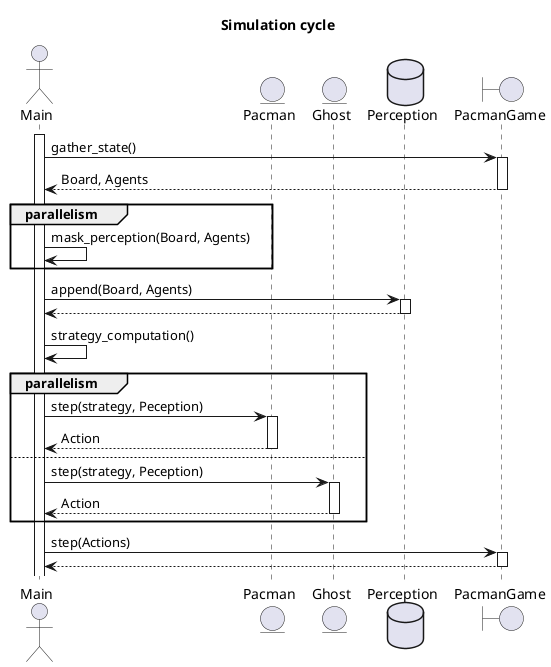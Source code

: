 @startuml full

title Simulation cycle


actor Main
entity Pacman
entity Ghost
database Perception
boundary PacmanGame

activate Main

Main -> PacmanGame : gather_state()
activate PacmanGame
Main <-- PacmanGame : Board, Agents
deactivate PacmanGame

group parallelism
    Main -> Main : mask_perception(Board, Agents)
end

Main -> Perception : append(Board, Agents)
activate Perception
Main <-- Perception
deactivate Perception
Main -> Main : strategy_computation()

group parallelism
    Main -> Pacman : step(strategy, Peception)
    activate Pacman
    Main <-- Pacman : Action
    deactivate Pacman
else
    Main -> Ghost : step(strategy, Peception)
    deactivate Pacman
    activate Ghost
    Main <-- Ghost : Action
    deactivate Ghost
end

Main -> PacmanGame : step(Actions)
activate PacmanGame
Main <-- PacmanGame
deactivate PacmanGame

@enduml
